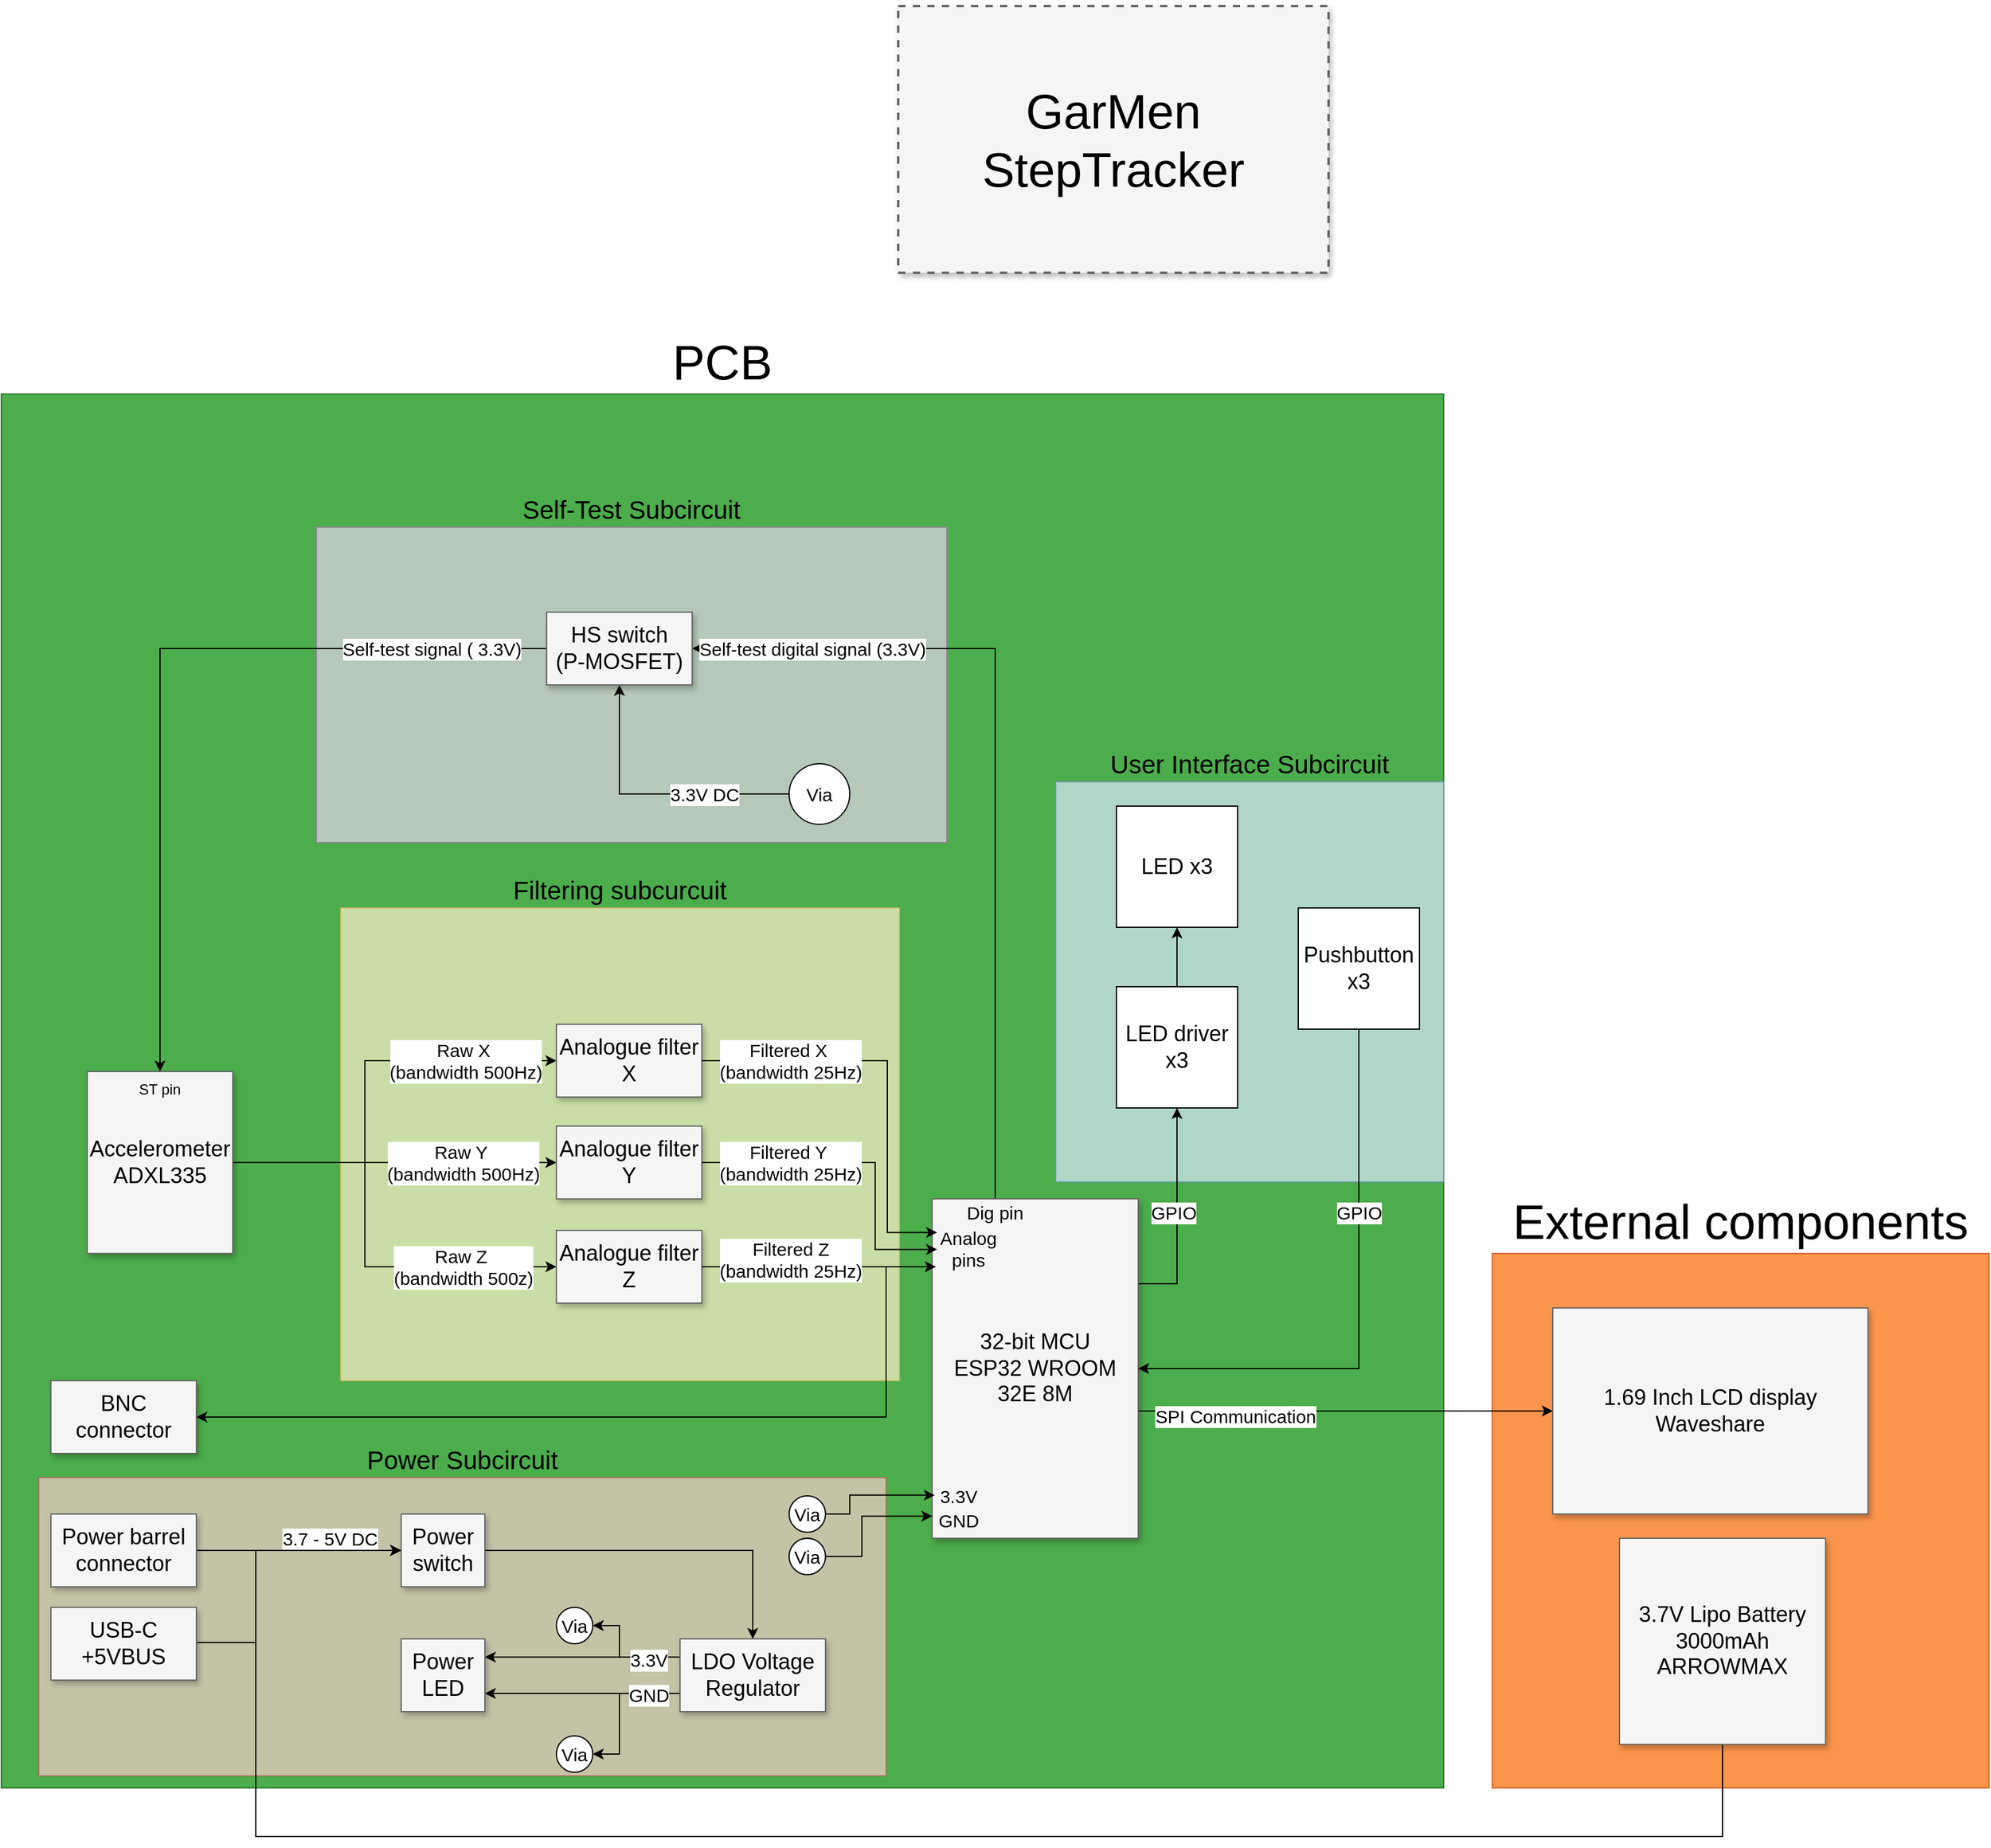 <mxfile version="26.1.0">
  <diagram name="Page-1" id="90a13364-a465-7bf4-72fc-28e22215d7a0">
    <mxGraphModel dx="1026" dy="2445.5" grid="1" gridSize="10" guides="1" tooltips="1" connect="1" arrows="1" fold="1" page="1" pageScale="1.5" pageWidth="1654" pageHeight="1169" background="none" math="0" shadow="0">
      <root>
        <mxCell id="0" style=";html=1;" />
        <mxCell id="1" style=";html=1;" parent="0" />
        <mxCell id="W3gF5fgbdOcZ_mwXXCGC-105" value="&lt;font style=&quot;font-size: 40px;&quot;&gt;External components&lt;/font&gt;" style="rounded=0;whiteSpace=wrap;html=1;opacity=70;fillColor=#fa6800;fontColor=#000000;strokeColor=#C73500;labelPosition=center;verticalLabelPosition=top;align=center;verticalAlign=bottom;" parent="1" vertex="1">
          <mxGeometry x="1600" y="939" width="410" height="441" as="geometry" />
        </mxCell>
        <mxCell id="W3gF5fgbdOcZ_mwXXCGC-28" value="&lt;span&gt;PCB&lt;/span&gt;" style="rounded=0;whiteSpace=wrap;html=1;fillColor=#008a00;strokeColor=#005700;opacity=70;labelPosition=center;verticalLabelPosition=top;align=center;verticalAlign=bottom;fontSize=40;fontColor=light-dark(#000000, #121212);" parent="1" vertex="1">
          <mxGeometry x="370" y="230" width="1190" height="1150" as="geometry" />
        </mxCell>
        <mxCell id="W3gF5fgbdOcZ_mwXXCGC-97" value="User Interface Subcircuit" style="rounded=0;whiteSpace=wrap;html=1;fillColor=#dae8fc;strokeColor=#6c8ebf;opacity=70;fontSize=21;labelPosition=center;verticalLabelPosition=top;align=center;verticalAlign=bottom;" parent="1" vertex="1">
          <mxGeometry x="1240" y="550" width="320" height="330" as="geometry" />
        </mxCell>
        <mxCell id="W3gF5fgbdOcZ_mwXXCGC-66" value="&lt;font style=&quot;font-size: 21px;&quot;&gt;Power Subcircuit&lt;/font&gt;" style="rounded=0;whiteSpace=wrap;html=1;opacity=70;fillColor=#f8cecc;strokeColor=#b85450;labelPosition=center;verticalLabelPosition=top;align=center;verticalAlign=bottom;" parent="1" vertex="1">
          <mxGeometry x="401" y="1124" width="699" height="246" as="geometry" />
        </mxCell>
        <mxCell id="W3gF5fgbdOcZ_mwXXCGC-38" value="&lt;font style=&quot;font-size: 21px;&quot;&gt;Self-Test Subcircuit&lt;/font&gt;" style="rounded=0;whiteSpace=wrap;html=1;opacity=70;fillColor=#e1d5e7;strokeColor=#9673a6;labelPosition=center;verticalLabelPosition=top;align=center;verticalAlign=bottom;" parent="1" vertex="1">
          <mxGeometry x="630" y="340" width="520" height="260" as="geometry" />
        </mxCell>
        <mxCell id="W3gF5fgbdOcZ_mwXXCGC-27" value="&lt;font style=&quot;font-size: 21px;&quot;&gt;Filtering subcurcuit&lt;/font&gt;" style="rounded=0;whiteSpace=wrap;html=1;fillColor=#fff2cc;opacity=70;strokeColor=#d6b656;labelPosition=center;verticalLabelPosition=top;align=center;verticalAlign=bottom;" parent="1" vertex="1">
          <mxGeometry x="650" y="654" width="461" height="390" as="geometry" />
        </mxCell>
        <mxCell id="3a17f1ce550125da-1" value="GarMen StepTracker" style="whiteSpace=wrap;html=1;shadow=1;fontSize=40;fillColor=#f5f5f5;strokeColor=#666666;strokeWidth=2;dashed=1;" parent="1" vertex="1">
          <mxGeometry x="1110" y="-90" width="355" height="220" as="geometry" />
        </mxCell>
        <mxCell id="W3gF5fgbdOcZ_mwXXCGC-30" style="edgeStyle=orthogonalEdgeStyle;rounded=0;orthogonalLoop=1;jettySize=auto;html=1;entryX=1;entryY=0.5;entryDx=0;entryDy=0;" parent="1" source="3a17f1ce550125da-2" target="W3gF5fgbdOcZ_mwXXCGC-98" edge="1">
          <mxGeometry relative="1" as="geometry">
            <Array as="points">
              <mxPoint x="1190" y="440" />
            </Array>
          </mxGeometry>
        </mxCell>
        <mxCell id="W3gF5fgbdOcZ_mwXXCGC-31" value="Self-test digital signal (3.3V)" style="edgeLabel;html=1;align=center;verticalAlign=middle;resizable=0;points=[];fontSize=15;" parent="W3gF5fgbdOcZ_mwXXCGC-30" vertex="1" connectable="0">
          <mxGeometry x="0.737" y="-1" relative="1" as="geometry">
            <mxPoint x="6" y="1" as="offset" />
          </mxGeometry>
        </mxCell>
        <mxCell id="W3gF5fgbdOcZ_mwXXCGC-71" style="edgeStyle=orthogonalEdgeStyle;rounded=0;orthogonalLoop=1;jettySize=auto;html=1;entryX=0;entryY=0.5;entryDx=0;entryDy=0;" parent="1" source="3a17f1ce550125da-2" target="W3gF5fgbdOcZ_mwXXCGC-69" edge="1">
          <mxGeometry relative="1" as="geometry">
            <Array as="points">
              <mxPoint x="1500" y="1069" />
              <mxPoint x="1500" y="1069" />
            </Array>
          </mxGeometry>
        </mxCell>
        <mxCell id="W3gF5fgbdOcZ_mwXXCGC-72" value="&lt;font style=&quot;font-size: 15px;&quot;&gt;SPI Communication&lt;/font&gt;" style="edgeLabel;html=1;align=center;verticalAlign=middle;resizable=0;points=[];" parent="W3gF5fgbdOcZ_mwXXCGC-71" vertex="1" connectable="0">
          <mxGeometry x="-0.013" relative="1" as="geometry">
            <mxPoint x="-89" y="4" as="offset" />
          </mxGeometry>
        </mxCell>
        <mxCell id="W3gF5fgbdOcZ_mwXXCGC-93" style="edgeStyle=orthogonalEdgeStyle;rounded=0;orthogonalLoop=1;jettySize=auto;html=1;exitX=1;exitY=0.25;exitDx=0;exitDy=0;entryX=0.5;entryY=1;entryDx=0;entryDy=0;" parent="1" source="3a17f1ce550125da-2" target="W3gF5fgbdOcZ_mwXXCGC-89" edge="1">
          <mxGeometry relative="1" as="geometry" />
        </mxCell>
        <mxCell id="W3gF5fgbdOcZ_mwXXCGC-95" value="&lt;font style=&quot;font-size: 15px;&quot;&gt;GPIO&lt;/font&gt;" style="edgeLabel;html=1;align=center;verticalAlign=middle;resizable=0;points=[];" parent="W3gF5fgbdOcZ_mwXXCGC-93" vertex="1" connectable="0">
          <mxGeometry x="0.041" y="3" relative="1" as="geometry">
            <mxPoint y="1" as="offset" />
          </mxGeometry>
        </mxCell>
        <mxCell id="3a17f1ce550125da-2" value="32-bit MCU&lt;div&gt;ESP32 WROOM 32E 8M&lt;/div&gt;" style="whiteSpace=wrap;html=1;shadow=1;fontSize=18;fillColor=#f5f5f5;strokeColor=#666666;" parent="1" vertex="1">
          <mxGeometry x="1138" y="894" width="170" height="280" as="geometry" />
        </mxCell>
        <mxCell id="W3gF5fgbdOcZ_mwXXCGC-4" style="edgeStyle=orthogonalEdgeStyle;rounded=0;orthogonalLoop=1;jettySize=auto;html=1;entryX=0;entryY=0.5;entryDx=0;entryDy=0;" parent="1" source="3a17f1ce550125da-8" target="W3gF5fgbdOcZ_mwXXCGC-1" edge="1">
          <mxGeometry relative="1" as="geometry">
            <Array as="points">
              <mxPoint x="670" y="864" />
              <mxPoint x="670" y="780" />
            </Array>
          </mxGeometry>
        </mxCell>
        <mxCell id="W3gF5fgbdOcZ_mwXXCGC-7" value="Raw X&amp;nbsp;&lt;div&gt;(bandwidth 500Hz)&lt;/div&gt;" style="edgeLabel;html=1;align=center;verticalAlign=middle;resizable=0;points=[];fontSize=15;" parent="W3gF5fgbdOcZ_mwXXCGC-4" vertex="1" connectable="0">
          <mxGeometry x="0.675" y="3" relative="1" as="geometry">
            <mxPoint x="-18" y="3" as="offset" />
          </mxGeometry>
        </mxCell>
        <mxCell id="W3gF5fgbdOcZ_mwXXCGC-5" style="edgeStyle=orthogonalEdgeStyle;rounded=0;orthogonalLoop=1;jettySize=auto;html=1;entryX=0;entryY=0.5;entryDx=0;entryDy=0;" parent="1" source="3a17f1ce550125da-8" target="W3gF5fgbdOcZ_mwXXCGC-2" edge="1">
          <mxGeometry relative="1" as="geometry" />
        </mxCell>
        <mxCell id="W3gF5fgbdOcZ_mwXXCGC-6" style="edgeStyle=orthogonalEdgeStyle;rounded=0;orthogonalLoop=1;jettySize=auto;html=1;exitX=1;exitY=0.5;exitDx=0;exitDy=0;entryX=0;entryY=0.5;entryDx=0;entryDy=0;" parent="1" source="3a17f1ce550125da-8" target="W3gF5fgbdOcZ_mwXXCGC-3" edge="1">
          <mxGeometry relative="1" as="geometry">
            <Array as="points">
              <mxPoint x="670" y="864" />
              <mxPoint x="670" y="950" />
            </Array>
          </mxGeometry>
        </mxCell>
        <mxCell id="3a17f1ce550125da-8" value="&lt;div&gt;Accelerometer&lt;/div&gt;ADXL335" style="whiteSpace=wrap;html=1;shadow=1;fontSize=18;fillColor=#f5f5f5;strokeColor=#666666;" parent="1" vertex="1">
          <mxGeometry x="441" y="789" width="120" height="150" as="geometry" />
        </mxCell>
        <mxCell id="W3gF5fgbdOcZ_mwXXCGC-1" value="Analogue filter&lt;div&gt;X&lt;/div&gt;" style="whiteSpace=wrap;html=1;shadow=1;fontSize=18;fillColor=#f5f5f5;strokeColor=#666666;" parent="1" vertex="1">
          <mxGeometry x="828" y="750" width="120" height="60" as="geometry" />
        </mxCell>
        <mxCell id="W3gF5fgbdOcZ_mwXXCGC-2" value="Analogue filter&lt;div&gt;Y&lt;/div&gt;" style="whiteSpace=wrap;html=1;shadow=1;fontSize=18;fillColor=#f5f5f5;strokeColor=#666666;" parent="1" vertex="1">
          <mxGeometry x="828" y="834" width="120" height="60" as="geometry" />
        </mxCell>
        <mxCell id="W3gF5fgbdOcZ_mwXXCGC-43" style="edgeStyle=orthogonalEdgeStyle;rounded=0;orthogonalLoop=1;jettySize=auto;html=1;exitX=1;exitY=0.5;exitDx=0;exitDy=0;entryX=1;entryY=0.5;entryDx=0;entryDy=0;" parent="1" source="W3gF5fgbdOcZ_mwXXCGC-3" target="W3gF5fgbdOcZ_mwXXCGC-10" edge="1">
          <mxGeometry relative="1" as="geometry">
            <Array as="points">
              <mxPoint x="1100" y="950" />
              <mxPoint x="1100" y="1074" />
            </Array>
          </mxGeometry>
        </mxCell>
        <mxCell id="W3gF5fgbdOcZ_mwXXCGC-3" value="Analogue filter&lt;div&gt;Z&lt;/div&gt;" style="whiteSpace=wrap;html=1;shadow=1;fontSize=18;fillColor=#f5f5f5;strokeColor=#666666;" parent="1" vertex="1">
          <mxGeometry x="828" y="920" width="120" height="60" as="geometry" />
        </mxCell>
        <mxCell id="W3gF5fgbdOcZ_mwXXCGC-8" value="Raw Y&amp;nbsp;&lt;div&gt;(bandwidth 500Hz)&lt;/div&gt;" style="edgeLabel;html=1;align=center;verticalAlign=middle;resizable=0;points=[];fontSize=15;" parent="1" vertex="1" connectable="0">
          <mxGeometry x="751.0" y="864" as="geometry" />
        </mxCell>
        <mxCell id="W3gF5fgbdOcZ_mwXXCGC-9" value="Raw Z&amp;nbsp;&lt;div&gt;(bandwidth 500z)&lt;/div&gt;" style="edgeLabel;html=1;align=center;verticalAlign=middle;resizable=0;points=[];rotation=0;fontSize=15;" parent="1" vertex="1" connectable="0">
          <mxGeometry x="751.0" y="950" as="geometry" />
        </mxCell>
        <mxCell id="W3gF5fgbdOcZ_mwXXCGC-10" value="BNC connector" style="whiteSpace=wrap;html=1;shadow=1;fontSize=18;fillColor=#f5f5f5;strokeColor=#666666;" parent="1" vertex="1">
          <mxGeometry x="411" y="1044" width="120" height="60" as="geometry" />
        </mxCell>
        <mxCell id="W3gF5fgbdOcZ_mwXXCGC-12" style="edgeStyle=orthogonalEdgeStyle;rounded=0;orthogonalLoop=1;jettySize=auto;html=1;entryX=0.024;entryY=0.149;entryDx=0;entryDy=0;entryPerimeter=0;" parent="1" source="W3gF5fgbdOcZ_mwXXCGC-2" target="3a17f1ce550125da-2" edge="1">
          <mxGeometry relative="1" as="geometry">
            <Array as="points">
              <mxPoint x="1091" y="864" />
              <mxPoint x="1091" y="936" />
            </Array>
          </mxGeometry>
        </mxCell>
        <mxCell id="W3gF5fgbdOcZ_mwXXCGC-13" style="edgeStyle=orthogonalEdgeStyle;rounded=0;orthogonalLoop=1;jettySize=auto;html=1;entryX=0.018;entryY=0.2;entryDx=0;entryDy=0;entryPerimeter=0;" parent="1" source="W3gF5fgbdOcZ_mwXXCGC-3" target="3a17f1ce550125da-2" edge="1">
          <mxGeometry relative="1" as="geometry" />
        </mxCell>
        <mxCell id="W3gF5fgbdOcZ_mwXXCGC-17" style="edgeStyle=orthogonalEdgeStyle;rounded=0;orthogonalLoop=1;jettySize=auto;html=1;entryX=0.024;entryY=0.099;entryDx=0;entryDy=0;entryPerimeter=0;" parent="1" source="W3gF5fgbdOcZ_mwXXCGC-1" target="3a17f1ce550125da-2" edge="1">
          <mxGeometry relative="1" as="geometry">
            <Array as="points">
              <mxPoint x="1101" y="780" />
              <mxPoint x="1101" y="922" />
            </Array>
          </mxGeometry>
        </mxCell>
        <mxCell id="W3gF5fgbdOcZ_mwXXCGC-21" value="Filtered X&amp;nbsp;&lt;div&gt;(bandwidth 25Hz)&lt;/div&gt;" style="edgeLabel;html=1;align=center;verticalAlign=middle;resizable=0;points=[];fontSize=15;" parent="1" vertex="1" connectable="0">
          <mxGeometry x="1020.998" y="780.0" as="geometry" />
        </mxCell>
        <mxCell id="W3gF5fgbdOcZ_mwXXCGC-22" value="Filtered Y&amp;nbsp;&lt;div&gt;(bandwidth 25Hz)&lt;/div&gt;" style="edgeLabel;html=1;align=center;verticalAlign=middle;resizable=0;points=[];fontSize=15;" parent="1" vertex="1" connectable="0">
          <mxGeometry x="1020.998" y="864.0" as="geometry" />
        </mxCell>
        <mxCell id="W3gF5fgbdOcZ_mwXXCGC-23" value="Filtered Z&lt;div&gt;&lt;div&gt;(bandwidth 25Hz)&lt;/div&gt;&lt;/div&gt;" style="edgeLabel;html=1;align=center;verticalAlign=middle;resizable=0;points=[];fontSize=15;" parent="1" vertex="1" connectable="0">
          <mxGeometry x="1020.998" y="944.0" as="geometry" />
        </mxCell>
        <mxCell id="W3gF5fgbdOcZ_mwXXCGC-32" style="edgeStyle=orthogonalEdgeStyle;rounded=0;orthogonalLoop=1;jettySize=auto;html=1;entryX=0.5;entryY=0;entryDx=0;entryDy=0;exitX=0;exitY=0.5;exitDx=0;exitDy=0;" parent="1" source="W3gF5fgbdOcZ_mwXXCGC-98" target="3a17f1ce550125da-8" edge="1">
          <mxGeometry relative="1" as="geometry" />
        </mxCell>
        <mxCell id="W3gF5fgbdOcZ_mwXXCGC-33" value="&lt;font style=&quot;font-size: 15px;&quot;&gt;Self-test signal ( 3.3V)&lt;/font&gt;" style="edgeLabel;html=1;align=center;verticalAlign=middle;resizable=0;points=[];fontSize=13;" parent="W3gF5fgbdOcZ_mwXXCGC-32" vertex="1" connectable="0">
          <mxGeometry x="-0.771" y="-1" relative="1" as="geometry">
            <mxPoint x="-19" y="1" as="offset" />
          </mxGeometry>
        </mxCell>
        <mxCell id="W3gF5fgbdOcZ_mwXXCGC-34" value="ST pin" style="text;html=1;align=center;verticalAlign=middle;whiteSpace=wrap;rounded=0;" parent="1" vertex="1">
          <mxGeometry x="471" y="789" width="60" height="30" as="geometry" />
        </mxCell>
        <mxCell id="W3gF5fgbdOcZ_mwXXCGC-35" value="&lt;font style=&quot;font-size: 15px;&quot;&gt;Dig pin&lt;/font&gt;" style="text;html=1;align=center;verticalAlign=middle;whiteSpace=wrap;rounded=0;" parent="1" vertex="1">
          <mxGeometry x="1160" y="890" width="60" height="30" as="geometry" />
        </mxCell>
        <mxCell id="W3gF5fgbdOcZ_mwXXCGC-36" value="&lt;font style=&quot;font-size: 15px;&quot;&gt;Analog pins&lt;/font&gt;" style="text;html=1;align=center;verticalAlign=middle;whiteSpace=wrap;rounded=0;" parent="1" vertex="1">
          <mxGeometry x="1138" y="920" width="60" height="30" as="geometry" />
        </mxCell>
        <mxCell id="W3gF5fgbdOcZ_mwXXCGC-50" style="edgeStyle=orthogonalEdgeStyle;rounded=0;orthogonalLoop=1;jettySize=auto;html=1;entryX=0;entryY=0.5;entryDx=0;entryDy=0;" parent="1" source="W3gF5fgbdOcZ_mwXXCGC-42" target="W3gF5fgbdOcZ_mwXXCGC-46" edge="1">
          <mxGeometry relative="1" as="geometry">
            <Array as="points">
              <mxPoint x="1790" y="1420" />
              <mxPoint x="580" y="1420" />
              <mxPoint x="580" y="1184" />
            </Array>
          </mxGeometry>
        </mxCell>
        <mxCell id="W3gF5fgbdOcZ_mwXXCGC-42" value="3.7V Lipo Battery&lt;div&gt;3000mAh&lt;br&gt;&lt;div&gt;ARROWMAX&lt;/div&gt;&lt;/div&gt;" style="whiteSpace=wrap;html=1;shadow=1;fontSize=18;fillColor=#f5f5f5;strokeColor=#666666;" parent="1" vertex="1">
          <mxGeometry x="1705" y="1174" width="170" height="170" as="geometry" />
        </mxCell>
        <mxCell id="W3gF5fgbdOcZ_mwXXCGC-48" style="edgeStyle=orthogonalEdgeStyle;rounded=0;orthogonalLoop=1;jettySize=auto;html=1;entryX=0;entryY=0.5;entryDx=0;entryDy=0;" parent="1" source="W3gF5fgbdOcZ_mwXXCGC-45" target="W3gF5fgbdOcZ_mwXXCGC-46" edge="1">
          <mxGeometry relative="1" as="geometry" />
        </mxCell>
        <mxCell id="W3gF5fgbdOcZ_mwXXCGC-51" value="&lt;font&gt;3.7 - 5V DC&lt;/font&gt;" style="edgeLabel;html=1;align=center;verticalAlign=middle;resizable=0;points=[];fontSize=15;" parent="W3gF5fgbdOcZ_mwXXCGC-48" vertex="1" connectable="0">
          <mxGeometry x="0.354" y="-1" relative="1" as="geometry">
            <mxPoint x="-5" y="-11" as="offset" />
          </mxGeometry>
        </mxCell>
        <mxCell id="W3gF5fgbdOcZ_mwXXCGC-45" value="Power barrel connector" style="whiteSpace=wrap;html=1;shadow=1;fontSize=18;fillColor=#f5f5f5;strokeColor=#666666;" parent="1" vertex="1">
          <mxGeometry x="411" y="1154" width="120" height="60" as="geometry" />
        </mxCell>
        <mxCell id="2RN-wz4lPQ73hh0BGacc-1" style="edgeStyle=orthogonalEdgeStyle;rounded=0;orthogonalLoop=1;jettySize=auto;html=1;" parent="1" source="W3gF5fgbdOcZ_mwXXCGC-46" target="W3gF5fgbdOcZ_mwXXCGC-54" edge="1">
          <mxGeometry relative="1" as="geometry" />
        </mxCell>
        <mxCell id="W3gF5fgbdOcZ_mwXXCGC-46" value="Power switch" style="whiteSpace=wrap;html=1;shadow=1;fontSize=18;fillColor=#f5f5f5;strokeColor=#666666;" parent="1" vertex="1">
          <mxGeometry x="700" y="1154" width="69" height="60" as="geometry" />
        </mxCell>
        <mxCell id="W3gF5fgbdOcZ_mwXXCGC-63" style="edgeStyle=orthogonalEdgeStyle;rounded=0;orthogonalLoop=1;jettySize=auto;html=1;exitX=0;exitY=0.75;exitDx=0;exitDy=0;entryX=1;entryY=0.5;entryDx=0;entryDy=0;" parent="1" source="W3gF5fgbdOcZ_mwXXCGC-54" target="W3gF5fgbdOcZ_mwXXCGC-62" edge="1">
          <mxGeometry relative="1" as="geometry">
            <Array as="points">
              <mxPoint x="880" y="1302" />
              <mxPoint x="880" y="1352" />
            </Array>
          </mxGeometry>
        </mxCell>
        <mxCell id="W3gF5fgbdOcZ_mwXXCGC-85" style="edgeStyle=orthogonalEdgeStyle;rounded=0;orthogonalLoop=1;jettySize=auto;html=1;exitX=0;exitY=0.75;exitDx=0;exitDy=0;entryX=1;entryY=0.75;entryDx=0;entryDy=0;" parent="1" source="W3gF5fgbdOcZ_mwXXCGC-54" target="W3gF5fgbdOcZ_mwXXCGC-79" edge="1">
          <mxGeometry relative="1" as="geometry" />
        </mxCell>
        <mxCell id="W3gF5fgbdOcZ_mwXXCGC-86" style="edgeStyle=orthogonalEdgeStyle;rounded=0;orthogonalLoop=1;jettySize=auto;html=1;exitX=0;exitY=0.25;exitDx=0;exitDy=0;entryX=1;entryY=0.25;entryDx=0;entryDy=0;" parent="1" source="W3gF5fgbdOcZ_mwXXCGC-54" target="W3gF5fgbdOcZ_mwXXCGC-79" edge="1">
          <mxGeometry relative="1" as="geometry" />
        </mxCell>
        <mxCell id="W3gF5fgbdOcZ_mwXXCGC-87" style="edgeStyle=orthogonalEdgeStyle;rounded=0;orthogonalLoop=1;jettySize=auto;html=1;exitX=0;exitY=0.25;exitDx=0;exitDy=0;entryX=1;entryY=0.5;entryDx=0;entryDy=0;" parent="1" source="W3gF5fgbdOcZ_mwXXCGC-54" target="W3gF5fgbdOcZ_mwXXCGC-57" edge="1">
          <mxGeometry relative="1" as="geometry">
            <Array as="points">
              <mxPoint x="880" y="1272" />
              <mxPoint x="880" y="1246" />
            </Array>
          </mxGeometry>
        </mxCell>
        <mxCell id="W3gF5fgbdOcZ_mwXXCGC-54" value="LDO Voltage Regulator" style="whiteSpace=wrap;html=1;shadow=1;fontSize=18;fillColor=#f5f5f5;strokeColor=#666666;" parent="1" vertex="1">
          <mxGeometry x="930" y="1257" width="120" height="60" as="geometry" />
        </mxCell>
        <mxCell id="W3gF5fgbdOcZ_mwXXCGC-62" value="&lt;font&gt;Via&lt;/font&gt;" style="ellipse;whiteSpace=wrap;html=1;aspect=fixed;fontSize=15;" parent="1" vertex="1">
          <mxGeometry x="828" y="1337" width="30" height="30" as="geometry" />
        </mxCell>
        <mxCell id="W3gF5fgbdOcZ_mwXXCGC-65" value="3.3V" style="text;html=1;align=center;verticalAlign=middle;whiteSpace=wrap;rounded=0;fontSize=15;" parent="1" vertex="1">
          <mxGeometry x="1130" y="1124" width="60" height="30" as="geometry" />
        </mxCell>
        <mxCell id="W3gF5fgbdOcZ_mwXXCGC-69" value="1.69 Inch LCD display&lt;div&gt;Waveshare&lt;/div&gt;" style="whiteSpace=wrap;html=1;shadow=1;fontSize=18;fillColor=#f5f5f5;strokeColor=#666666;" parent="1" vertex="1">
          <mxGeometry x="1650" y="984" width="260" height="170" as="geometry" />
        </mxCell>
        <mxCell id="W3gF5fgbdOcZ_mwXXCGC-74" value="GND" style="text;html=1;align=center;verticalAlign=middle;whiteSpace=wrap;rounded=0;fontSize=15;" parent="1" vertex="1">
          <mxGeometry x="1130" y="1144" width="60" height="30" as="geometry" />
        </mxCell>
        <mxCell id="W3gF5fgbdOcZ_mwXXCGC-79" value="Power LED" style="whiteSpace=wrap;html=1;shadow=1;fontSize=18;fillColor=#f5f5f5;strokeColor=#666666;" parent="1" vertex="1">
          <mxGeometry x="700" y="1257" width="69" height="60" as="geometry" />
        </mxCell>
        <mxCell id="W3gF5fgbdOcZ_mwXXCGC-81" value="&lt;font style=&quot;font-size: 15px;&quot;&gt;3.3V&lt;/font&gt;" style="edgeLabel;html=1;align=center;verticalAlign=middle;resizable=0;points=[];" parent="1" vertex="1" connectable="0">
          <mxGeometry x="903.997" y="1274.0" as="geometry" />
        </mxCell>
        <mxCell id="W3gF5fgbdOcZ_mwXXCGC-57" value="&lt;font style=&quot;font-size: 15px;&quot;&gt;Via&lt;/font&gt;" style="ellipse;whiteSpace=wrap;html=1;aspect=fixed;" parent="1" vertex="1">
          <mxGeometry x="828" y="1231" width="30" height="30" as="geometry" />
        </mxCell>
        <mxCell id="W3gF5fgbdOcZ_mwXXCGC-88" value="&lt;font style=&quot;font-size: 15px;&quot;&gt;GND&lt;/font&gt;" style="edgeLabel;html=1;align=center;verticalAlign=middle;resizable=0;points=[];" parent="1" vertex="1" connectable="0">
          <mxGeometry x="904" y="1302.308" as="geometry" />
        </mxCell>
        <mxCell id="W3gF5fgbdOcZ_mwXXCGC-92" style="edgeStyle=orthogonalEdgeStyle;rounded=0;orthogonalLoop=1;jettySize=auto;html=1;" parent="1" source="W3gF5fgbdOcZ_mwXXCGC-89" target="W3gF5fgbdOcZ_mwXXCGC-90" edge="1">
          <mxGeometry relative="1" as="geometry" />
        </mxCell>
        <mxCell id="W3gF5fgbdOcZ_mwXXCGC-89" value="LED driver x3" style="rounded=0;whiteSpace=wrap;html=1;fontSize=18;" parent="1" vertex="1">
          <mxGeometry x="1290" y="719" width="100" height="100" as="geometry" />
        </mxCell>
        <mxCell id="W3gF5fgbdOcZ_mwXXCGC-90" value="LED x3" style="rounded=0;whiteSpace=wrap;html=1;fontSize=18;" parent="1" vertex="1">
          <mxGeometry x="1290" y="570" width="100" height="100" as="geometry" />
        </mxCell>
        <mxCell id="W3gF5fgbdOcZ_mwXXCGC-94" style="edgeStyle=orthogonalEdgeStyle;rounded=0;orthogonalLoop=1;jettySize=auto;html=1;exitX=0.5;exitY=1;exitDx=0;exitDy=0;entryX=1;entryY=0.5;entryDx=0;entryDy=0;" parent="1" source="W3gF5fgbdOcZ_mwXXCGC-91" target="3a17f1ce550125da-2" edge="1">
          <mxGeometry relative="1" as="geometry" />
        </mxCell>
        <mxCell id="W3gF5fgbdOcZ_mwXXCGC-91" value="Pushbutton x3" style="rounded=0;whiteSpace=wrap;html=1;fontSize=18;" parent="1" vertex="1">
          <mxGeometry x="1440" y="654" width="100" height="100" as="geometry" />
        </mxCell>
        <mxCell id="W3gF5fgbdOcZ_mwXXCGC-96" value="&lt;font style=&quot;font-size: 15px;&quot;&gt;GPIO&lt;/font&gt;" style="edgeLabel;html=1;align=center;verticalAlign=middle;resizable=0;points=[];" parent="1" vertex="1" connectable="0">
          <mxGeometry x="1490.0" y="905.003" as="geometry" />
        </mxCell>
        <mxCell id="W3gF5fgbdOcZ_mwXXCGC-98" value="HS switch&lt;div&gt;(P-MOSFET)&lt;/div&gt;" style="whiteSpace=wrap;html=1;shadow=1;fontSize=18;fillColor=#f5f5f5;strokeColor=#666666;" parent="1" vertex="1">
          <mxGeometry x="820" y="410" width="120" height="60" as="geometry" />
        </mxCell>
        <mxCell id="W3gF5fgbdOcZ_mwXXCGC-104" value="&lt;font style=&quot;font-size: 15px;&quot;&gt;3.3V DC&lt;/font&gt;" style="edgeStyle=orthogonalEdgeStyle;rounded=0;orthogonalLoop=1;jettySize=auto;html=1;entryX=0.5;entryY=1;entryDx=0;entryDy=0;" parent="1" source="W3gF5fgbdOcZ_mwXXCGC-103" target="W3gF5fgbdOcZ_mwXXCGC-98" edge="1">
          <mxGeometry x="-0.391" relative="1" as="geometry">
            <mxPoint as="offset" />
          </mxGeometry>
        </mxCell>
        <mxCell id="W3gF5fgbdOcZ_mwXXCGC-103" value="&lt;font style=&quot;font-size: 15px;&quot;&gt;Via&lt;/font&gt;" style="ellipse;whiteSpace=wrap;html=1;aspect=fixed;" parent="1" vertex="1">
          <mxGeometry x="1020" y="535" width="50" height="50" as="geometry" />
        </mxCell>
        <mxCell id="2RN-wz4lPQ73hh0BGacc-4" style="edgeStyle=orthogonalEdgeStyle;rounded=0;orthogonalLoop=1;jettySize=auto;html=1;exitX=1;exitY=0.5;exitDx=0;exitDy=0;entryX=0.013;entryY=0.873;entryDx=0;entryDy=0;entryPerimeter=0;" parent="1" source="2RN-wz4lPQ73hh0BGacc-2" target="3a17f1ce550125da-2" edge="1">
          <mxGeometry relative="1" as="geometry">
            <mxPoint x="1130" y="1140" as="targetPoint" />
            <Array as="points">
              <mxPoint x="1070" y="1154" />
              <mxPoint x="1070" y="1138" />
            </Array>
          </mxGeometry>
        </mxCell>
        <mxCell id="2RN-wz4lPQ73hh0BGacc-2" value="&lt;font style=&quot;font-size: 15px;&quot;&gt;Via&lt;/font&gt;" style="ellipse;whiteSpace=wrap;html=1;aspect=fixed;" parent="1" vertex="1">
          <mxGeometry x="1020" y="1139" width="30" height="30" as="geometry" />
        </mxCell>
        <mxCell id="2RN-wz4lPQ73hh0BGacc-3" value="&lt;font style=&quot;font-size: 15px;&quot;&gt;Via&lt;/font&gt;" style="ellipse;whiteSpace=wrap;html=1;aspect=fixed;" parent="1" vertex="1">
          <mxGeometry x="1020" y="1174" width="30" height="30" as="geometry" />
        </mxCell>
        <mxCell id="2RN-wz4lPQ73hh0BGacc-7" style="edgeStyle=orthogonalEdgeStyle;rounded=0;orthogonalLoop=1;jettySize=auto;html=1;entryX=0.001;entryY=0.935;entryDx=0;entryDy=0;entryPerimeter=0;" parent="1" source="2RN-wz4lPQ73hh0BGacc-3" target="3a17f1ce550125da-2" edge="1">
          <mxGeometry relative="1" as="geometry">
            <Array as="points">
              <mxPoint x="1080" y="1189" />
              <mxPoint x="1080" y="1156" />
            </Array>
          </mxGeometry>
        </mxCell>
        <mxCell id="sVlvc_ys_ApM5D9SjPhR-2" style="edgeStyle=orthogonalEdgeStyle;rounded=0;orthogonalLoop=1;jettySize=auto;html=1;exitX=1;exitY=0.5;exitDx=0;exitDy=0;entryX=0;entryY=0.5;entryDx=0;entryDy=0;" edge="1" parent="1" source="sVlvc_ys_ApM5D9SjPhR-1" target="W3gF5fgbdOcZ_mwXXCGC-46">
          <mxGeometry relative="1" as="geometry">
            <Array as="points">
              <mxPoint x="531" y="1260" />
              <mxPoint x="580" y="1260" />
              <mxPoint x="580" y="1184" />
            </Array>
          </mxGeometry>
        </mxCell>
        <mxCell id="sVlvc_ys_ApM5D9SjPhR-1" value="USB-C +5VBUS" style="whiteSpace=wrap;html=1;shadow=1;fontSize=18;fillColor=#f5f5f5;strokeColor=#666666;" vertex="1" parent="1">
          <mxGeometry x="411" y="1231" width="120" height="60" as="geometry" />
        </mxCell>
      </root>
    </mxGraphModel>
  </diagram>
</mxfile>
